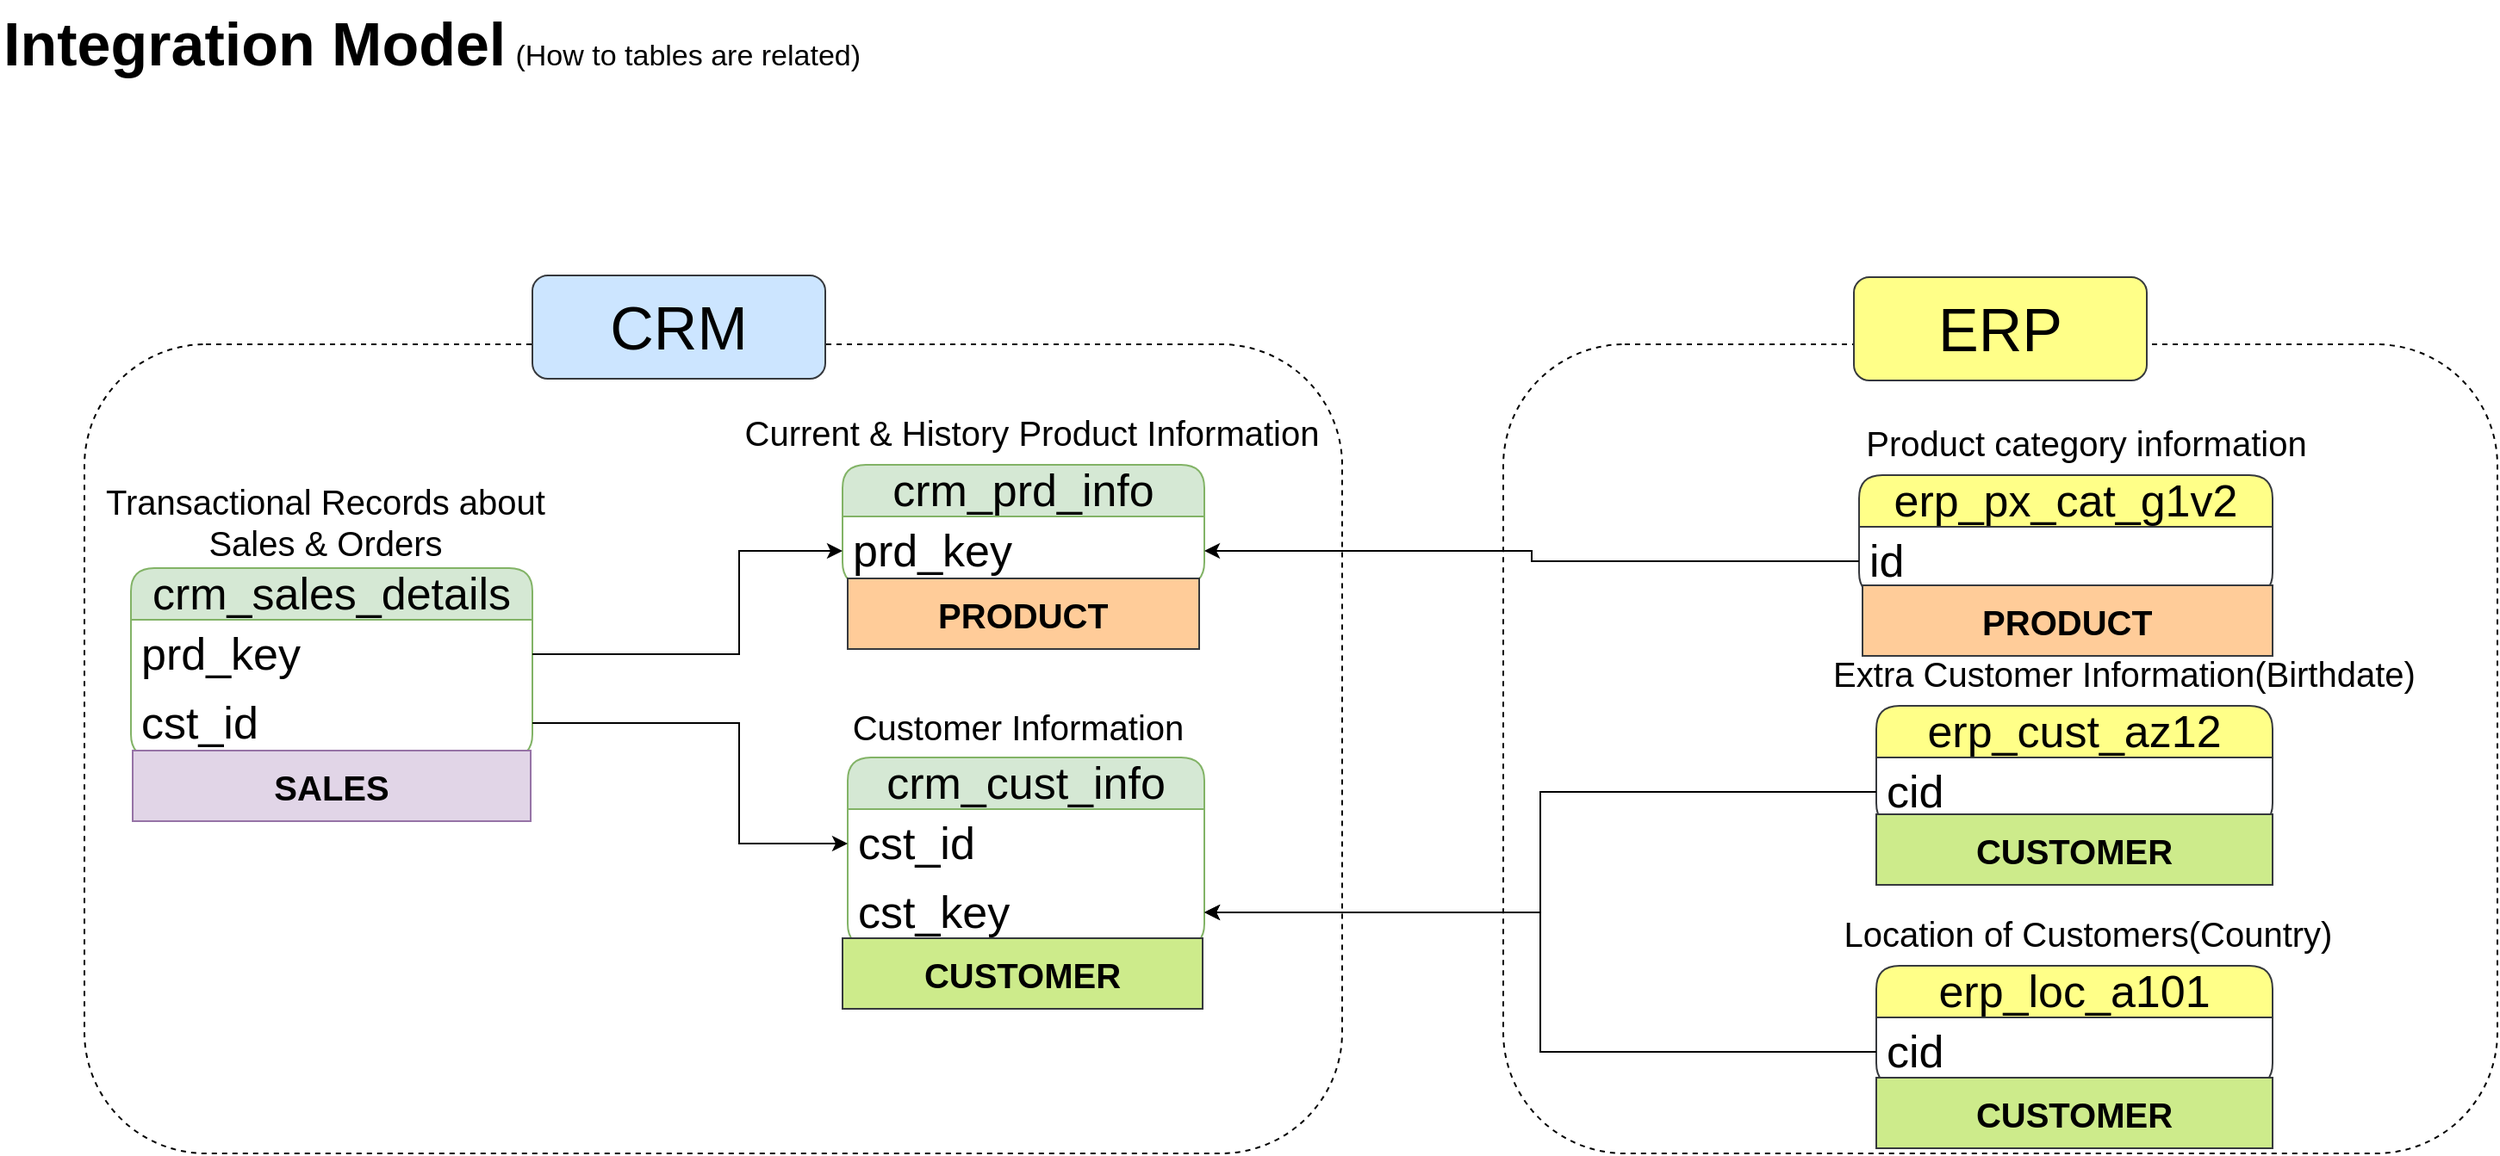 <mxfile version="21.1.2" type="device">
  <diagram id="P2NHILHCe9OvJ9TAXp2J" name="CRM &amp; ERP">
    <mxGraphModel dx="1594" dy="1346" grid="1" gridSize="10" guides="1" tooltips="1" connect="1" arrows="1" fold="1" page="0" pageScale="1" pageWidth="850" pageHeight="1100" math="0" shadow="0">
      <root>
        <mxCell id="0" />
        <mxCell id="1" parent="0" />
        <mxCell id="RV8Bresn1WvAupgEZRU0-1" value="&lt;font style=&quot;font-size: 35px;&quot;&gt;&lt;b&gt;Integration Model&lt;/b&gt;&lt;/font&gt;&lt;font style=&quot;font-size: 20px;&quot;&gt; &lt;/font&gt;&lt;font style=&quot;font-size: 17px;&quot;&gt;(How to tables are related)&lt;/font&gt;" style="text;html=1;strokeColor=none;fillColor=none;align=left;verticalAlign=middle;whiteSpace=wrap;rounded=0;" parent="1" vertex="1">
          <mxGeometry x="1" y="-80" width="569" height="50" as="geometry" />
        </mxCell>
        <mxCell id="RV8Bresn1WvAupgEZRU0-2" value="crm_cust_info" style="swimlane;fontStyle=0;childLayout=stackLayout;horizontal=1;startSize=30;horizontalStack=0;resizeParent=1;resizeParentMax=0;resizeLast=0;collapsible=1;marginBottom=0;whiteSpace=wrap;html=1;rounded=1;fillColor=#d5e8d4;strokeColor=#82b366;fontSize=26;" parent="1" vertex="1">
          <mxGeometry x="493" y="360" width="207" height="110" as="geometry">
            <mxRectangle x="270" y="80" width="200" height="40" as="alternateBounds" />
          </mxGeometry>
        </mxCell>
        <mxCell id="RV8Bresn1WvAupgEZRU0-3" value="cst_id" style="text;strokeColor=none;fillColor=none;align=left;verticalAlign=middle;spacingLeft=4;spacingRight=4;overflow=hidden;points=[[0,0.5],[1,0.5]];portConstraint=eastwest;rotatable=0;whiteSpace=wrap;html=1;fontSize=26;" parent="RV8Bresn1WvAupgEZRU0-2" vertex="1">
          <mxGeometry y="30" width="207" height="40" as="geometry" />
        </mxCell>
        <mxCell id="RV8Bresn1WvAupgEZRU0-20" value="cst_key" style="text;strokeColor=none;fillColor=none;align=left;verticalAlign=middle;spacingLeft=4;spacingRight=4;overflow=hidden;points=[[0,0.5],[1,0.5]];portConstraint=eastwest;rotatable=0;whiteSpace=wrap;html=1;fontSize=26;" parent="RV8Bresn1WvAupgEZRU0-2" vertex="1">
          <mxGeometry y="70" width="207" height="40" as="geometry" />
        </mxCell>
        <mxCell id="RV8Bresn1WvAupgEZRU0-6" value="&lt;font style=&quot;font-size: 20px;&quot;&gt;Customer Information&lt;/font&gt;" style="text;html=1;strokeColor=none;fillColor=none;align=center;verticalAlign=middle;whiteSpace=wrap;rounded=0;" parent="1" vertex="1">
          <mxGeometry x="478" y="327" width="228" height="30" as="geometry" />
        </mxCell>
        <mxCell id="RV8Bresn1WvAupgEZRU0-7" value="crm_prd_info" style="swimlane;fontStyle=0;childLayout=stackLayout;horizontal=1;startSize=30;horizontalStack=0;resizeParent=1;resizeParentMax=0;resizeLast=0;collapsible=1;marginBottom=0;whiteSpace=wrap;html=1;rounded=1;fillColor=#d5e8d4;strokeColor=#82b366;fontSize=26;" parent="1" vertex="1">
          <mxGeometry x="490" y="190" width="210" height="70" as="geometry">
            <mxRectangle x="270" y="80" width="200" height="40" as="alternateBounds" />
          </mxGeometry>
        </mxCell>
        <mxCell id="RV8Bresn1WvAupgEZRU0-8" value="prd_key" style="text;strokeColor=none;fillColor=none;align=left;verticalAlign=middle;spacingLeft=4;spacingRight=4;overflow=hidden;points=[[0,0.5],[1,0.5]];portConstraint=eastwest;rotatable=0;whiteSpace=wrap;html=1;fontSize=26;" parent="RV8Bresn1WvAupgEZRU0-7" vertex="1">
          <mxGeometry y="30" width="210" height="40" as="geometry" />
        </mxCell>
        <mxCell id="RV8Bresn1WvAupgEZRU0-9" value="&lt;font style=&quot;font-size: 20px;&quot;&gt;Current &amp;amp; History Product Information&lt;/font&gt;" style="text;html=1;strokeColor=none;fillColor=none;align=center;verticalAlign=middle;whiteSpace=wrap;rounded=0;" parent="1" vertex="1">
          <mxGeometry x="429" y="156" width="342" height="30" as="geometry" />
        </mxCell>
        <mxCell id="RV8Bresn1WvAupgEZRU0-10" value="crm_sales_details" style="swimlane;fontStyle=0;childLayout=stackLayout;horizontal=1;startSize=30;horizontalStack=0;resizeParent=1;resizeParentMax=0;resizeLast=0;collapsible=1;marginBottom=0;whiteSpace=wrap;html=1;rounded=1;fillColor=#d5e8d4;strokeColor=#82b366;fontSize=26;" parent="1" vertex="1">
          <mxGeometry x="77" y="250" width="233" height="110" as="geometry">
            <mxRectangle x="270" y="80" width="200" height="40" as="alternateBounds" />
          </mxGeometry>
        </mxCell>
        <mxCell id="RV8Bresn1WvAupgEZRU0-11" value="prd_key" style="text;strokeColor=none;fillColor=none;align=left;verticalAlign=middle;spacingLeft=4;spacingRight=4;overflow=hidden;points=[[0,0.5],[1,0.5]];portConstraint=eastwest;rotatable=0;whiteSpace=wrap;html=1;fontSize=26;" parent="RV8Bresn1WvAupgEZRU0-10" vertex="1">
          <mxGeometry y="30" width="233" height="40" as="geometry" />
        </mxCell>
        <mxCell id="RV8Bresn1WvAupgEZRU0-13" value="cst_id" style="text;strokeColor=none;fillColor=none;align=left;verticalAlign=middle;spacingLeft=4;spacingRight=4;overflow=hidden;points=[[0,0.5],[1,0.5]];portConstraint=eastwest;rotatable=0;whiteSpace=wrap;html=1;fontSize=26;" parent="RV8Bresn1WvAupgEZRU0-10" vertex="1">
          <mxGeometry y="70" width="233" height="40" as="geometry" />
        </mxCell>
        <mxCell id="RV8Bresn1WvAupgEZRU0-12" value="&lt;font style=&quot;font-size: 20px;&quot;&gt;Transactional Records about Sales &amp;amp; Orders&lt;/font&gt;" style="text;html=1;strokeColor=none;fillColor=none;align=center;verticalAlign=middle;whiteSpace=wrap;rounded=0;" parent="1" vertex="1">
          <mxGeometry x="40" y="200" width="300" height="46" as="geometry" />
        </mxCell>
        <mxCell id="RV8Bresn1WvAupgEZRU0-14" style="edgeStyle=elbowEdgeStyle;rounded=0;orthogonalLoop=1;jettySize=auto;html=1;entryX=0;entryY=0.5;entryDx=0;entryDy=0;" parent="1" source="RV8Bresn1WvAupgEZRU0-13" target="RV8Bresn1WvAupgEZRU0-3" edge="1">
          <mxGeometry relative="1" as="geometry">
            <Array as="points">
              <mxPoint x="430" y="370" />
            </Array>
          </mxGeometry>
        </mxCell>
        <mxCell id="RV8Bresn1WvAupgEZRU0-16" style="edgeStyle=orthogonalEdgeStyle;rounded=0;orthogonalLoop=1;jettySize=auto;html=1;entryX=0;entryY=0.5;entryDx=0;entryDy=0;" parent="1" source="RV8Bresn1WvAupgEZRU0-11" target="RV8Bresn1WvAupgEZRU0-8" edge="1">
          <mxGeometry relative="1" as="geometry">
            <Array as="points">
              <mxPoint x="430" y="300" />
              <mxPoint x="430" y="240" />
            </Array>
          </mxGeometry>
        </mxCell>
        <mxCell id="RV8Bresn1WvAupgEZRU0-17" value="erp_cust_az12" style="swimlane;fontStyle=0;childLayout=stackLayout;horizontal=1;startSize=30;horizontalStack=0;resizeParent=1;resizeParentMax=0;resizeLast=0;collapsible=1;marginBottom=0;whiteSpace=wrap;html=1;rounded=1;fillColor=#ffff88;strokeColor=#36393d;fontSize=26;" parent="1" vertex="1">
          <mxGeometry x="1090" y="330" width="230" height="70" as="geometry">
            <mxRectangle x="270" y="80" width="200" height="40" as="alternateBounds" />
          </mxGeometry>
        </mxCell>
        <mxCell id="RV8Bresn1WvAupgEZRU0-18" value="cid" style="text;strokeColor=none;fillColor=none;align=left;verticalAlign=middle;spacingLeft=4;spacingRight=4;overflow=hidden;points=[[0,0.5],[1,0.5]];portConstraint=eastwest;rotatable=0;whiteSpace=wrap;html=1;fontSize=26;" parent="RV8Bresn1WvAupgEZRU0-17" vertex="1">
          <mxGeometry y="30" width="230" height="40" as="geometry" />
        </mxCell>
        <mxCell id="RV8Bresn1WvAupgEZRU0-19" value="&lt;font style=&quot;font-size: 20px;&quot;&gt;Extra Customer Information(Birthdate)&lt;/font&gt;" style="text;html=1;strokeColor=none;fillColor=none;align=center;verticalAlign=middle;whiteSpace=wrap;rounded=0;" parent="1" vertex="1">
          <mxGeometry x="1058" y="296" width="352" height="30" as="geometry" />
        </mxCell>
        <mxCell id="RV8Bresn1WvAupgEZRU0-21" style="edgeStyle=orthogonalEdgeStyle;rounded=0;orthogonalLoop=1;jettySize=auto;html=1;exitX=0;exitY=0.5;exitDx=0;exitDy=0;" parent="1" source="RV8Bresn1WvAupgEZRU0-18" target="RV8Bresn1WvAupgEZRU0-20" edge="1">
          <mxGeometry relative="1" as="geometry" />
        </mxCell>
        <mxCell id="RV8Bresn1WvAupgEZRU0-22" value="erp_loc_a101" style="swimlane;fontStyle=0;childLayout=stackLayout;horizontal=1;startSize=30;horizontalStack=0;resizeParent=1;resizeParentMax=0;resizeLast=0;collapsible=1;marginBottom=0;whiteSpace=wrap;html=1;rounded=1;fillColor=#ffff88;strokeColor=#36393d;fontSize=26;" parent="1" vertex="1">
          <mxGeometry x="1090" y="481" width="230" height="70" as="geometry">
            <mxRectangle x="270" y="80" width="200" height="40" as="alternateBounds" />
          </mxGeometry>
        </mxCell>
        <mxCell id="RV8Bresn1WvAupgEZRU0-23" value="cid" style="text;strokeColor=none;fillColor=none;align=left;verticalAlign=middle;spacingLeft=4;spacingRight=4;overflow=hidden;points=[[0,0.5],[1,0.5]];portConstraint=eastwest;rotatable=0;whiteSpace=wrap;html=1;fontSize=26;" parent="RV8Bresn1WvAupgEZRU0-22" vertex="1">
          <mxGeometry y="30" width="230" height="40" as="geometry" />
        </mxCell>
        <mxCell id="RV8Bresn1WvAupgEZRU0-24" value="&lt;font style=&quot;font-size: 20px;&quot;&gt;Location of Customers(Country)&lt;/font&gt;" style="text;html=1;strokeColor=none;fillColor=none;align=center;verticalAlign=middle;whiteSpace=wrap;rounded=0;" parent="1" vertex="1">
          <mxGeometry x="1037" y="447" width="352" height="30" as="geometry" />
        </mxCell>
        <mxCell id="RV8Bresn1WvAupgEZRU0-25" style="edgeStyle=orthogonalEdgeStyle;rounded=0;orthogonalLoop=1;jettySize=auto;html=1;entryX=1;entryY=0.5;entryDx=0;entryDy=0;" parent="1" source="RV8Bresn1WvAupgEZRU0-23" target="RV8Bresn1WvAupgEZRU0-20" edge="1">
          <mxGeometry relative="1" as="geometry" />
        </mxCell>
        <mxCell id="RV8Bresn1WvAupgEZRU0-26" value="erp_px_cat_g1v2" style="swimlane;fontStyle=0;childLayout=stackLayout;horizontal=1;startSize=30;horizontalStack=0;resizeParent=1;resizeParentMax=0;resizeLast=0;collapsible=1;marginBottom=0;whiteSpace=wrap;html=1;rounded=1;fillColor=#ffff88;strokeColor=#36393d;fontSize=26;" parent="1" vertex="1">
          <mxGeometry x="1080" y="196" width="240" height="70" as="geometry">
            <mxRectangle x="270" y="80" width="200" height="40" as="alternateBounds" />
          </mxGeometry>
        </mxCell>
        <mxCell id="RV8Bresn1WvAupgEZRU0-27" value="id" style="text;strokeColor=none;fillColor=none;align=left;verticalAlign=middle;spacingLeft=4;spacingRight=4;overflow=hidden;points=[[0,0.5],[1,0.5]];portConstraint=eastwest;rotatable=0;whiteSpace=wrap;html=1;fontSize=26;" parent="RV8Bresn1WvAupgEZRU0-26" vertex="1">
          <mxGeometry y="30" width="240" height="40" as="geometry" />
        </mxCell>
        <mxCell id="RV8Bresn1WvAupgEZRU0-28" value="&lt;span style=&quot;font-size: 20px;&quot;&gt;Product category information&lt;/span&gt;" style="text;html=1;strokeColor=none;fillColor=none;align=center;verticalAlign=middle;whiteSpace=wrap;rounded=0;" parent="1" vertex="1">
          <mxGeometry x="1036" y="162" width="352" height="30" as="geometry" />
        </mxCell>
        <mxCell id="RV8Bresn1WvAupgEZRU0-29" style="edgeStyle=orthogonalEdgeStyle;rounded=0;orthogonalLoop=1;jettySize=auto;html=1;entryX=1;entryY=0.5;entryDx=0;entryDy=0;" parent="1" source="RV8Bresn1WvAupgEZRU0-27" target="RV8Bresn1WvAupgEZRU0-8" edge="1">
          <mxGeometry relative="1" as="geometry" />
        </mxCell>
        <mxCell id="RV8Bresn1WvAupgEZRU0-30" value="" style="rounded=1;whiteSpace=wrap;html=1;fillColor=none;dashed=1;" parent="1" vertex="1">
          <mxGeometry x="50" y="120" width="730" height="470" as="geometry" />
        </mxCell>
        <mxCell id="RV8Bresn1WvAupgEZRU0-31" value="&lt;font style=&quot;font-size: 35px;&quot;&gt;CRM&lt;/font&gt;" style="rounded=1;whiteSpace=wrap;html=1;fillColor=#cce5ff;strokeColor=#36393d;" parent="1" vertex="1">
          <mxGeometry x="310" y="80" width="170" height="60" as="geometry" />
        </mxCell>
        <mxCell id="RV8Bresn1WvAupgEZRU0-43" value="" style="rounded=1;whiteSpace=wrap;html=1;fillColor=none;dashed=1;" parent="1" vertex="1">
          <mxGeometry x="873.5" y="120" width="577" height="470" as="geometry" />
        </mxCell>
        <mxCell id="RV8Bresn1WvAupgEZRU0-44" value="&lt;font style=&quot;font-size: 35px;&quot;&gt;ERP&lt;/font&gt;" style="rounded=1;whiteSpace=wrap;html=1;fillColor=#ffff88;strokeColor=#36393d;" parent="1" vertex="1">
          <mxGeometry x="1077" y="81" width="170" height="60" as="geometry" />
        </mxCell>
        <mxCell id="12vJWSo4gV31JH_gFU09-1" value="PRODUCT" style="text;html=1;strokeColor=#36393d;fillColor=#ffcc99;align=center;verticalAlign=middle;whiteSpace=wrap;overflow=hidden;fontSize=20;fontStyle=1;rounded=0;" parent="1" vertex="1">
          <mxGeometry x="493" y="256" width="204" height="41" as="geometry" />
        </mxCell>
        <mxCell id="12vJWSo4gV31JH_gFU09-2" value="PRODUCT" style="text;html=1;strokeColor=#36393d;fillColor=#ffcc99;align=center;verticalAlign=middle;whiteSpace=wrap;overflow=hidden;fontSize=20;fontStyle=1;rounded=0;" parent="1" vertex="1">
          <mxGeometry x="1082" y="260" width="238" height="41" as="geometry" />
        </mxCell>
        <mxCell id="12vJWSo4gV31JH_gFU09-4" value="CUSTOMER" style="text;html=1;strokeColor=#36393d;fillColor=#cdeb8b;align=center;verticalAlign=middle;whiteSpace=wrap;overflow=hidden;fontSize=20;fontStyle=1;rounded=0;" parent="1" vertex="1">
          <mxGeometry x="1090" y="393" width="230" height="41" as="geometry" />
        </mxCell>
        <mxCell id="12vJWSo4gV31JH_gFU09-6" value="CUSTOMER" style="text;html=1;strokeColor=#36393d;fillColor=#cdeb8b;align=center;verticalAlign=middle;whiteSpace=wrap;overflow=hidden;fontSize=20;fontStyle=1;rounded=0;" parent="1" vertex="1">
          <mxGeometry x="1090" y="546" width="230" height="41" as="geometry" />
        </mxCell>
        <mxCell id="12vJWSo4gV31JH_gFU09-7" value="CUSTOMER" style="text;html=1;strokeColor=#36393d;fillColor=#cdeb8b;align=center;verticalAlign=middle;whiteSpace=wrap;overflow=hidden;fontSize=20;fontStyle=1;rounded=0;" parent="1" vertex="1">
          <mxGeometry x="490" y="465" width="209" height="41" as="geometry" />
        </mxCell>
        <mxCell id="12vJWSo4gV31JH_gFU09-8" value="SALES" style="text;html=1;strokeColor=#9673a6;fillColor=#e1d5e7;align=center;verticalAlign=middle;whiteSpace=wrap;overflow=hidden;fontSize=20;fontStyle=1;rounded=0;" parent="1" vertex="1">
          <mxGeometry x="78" y="356" width="231" height="41" as="geometry" />
        </mxCell>
      </root>
    </mxGraphModel>
  </diagram>
</mxfile>
